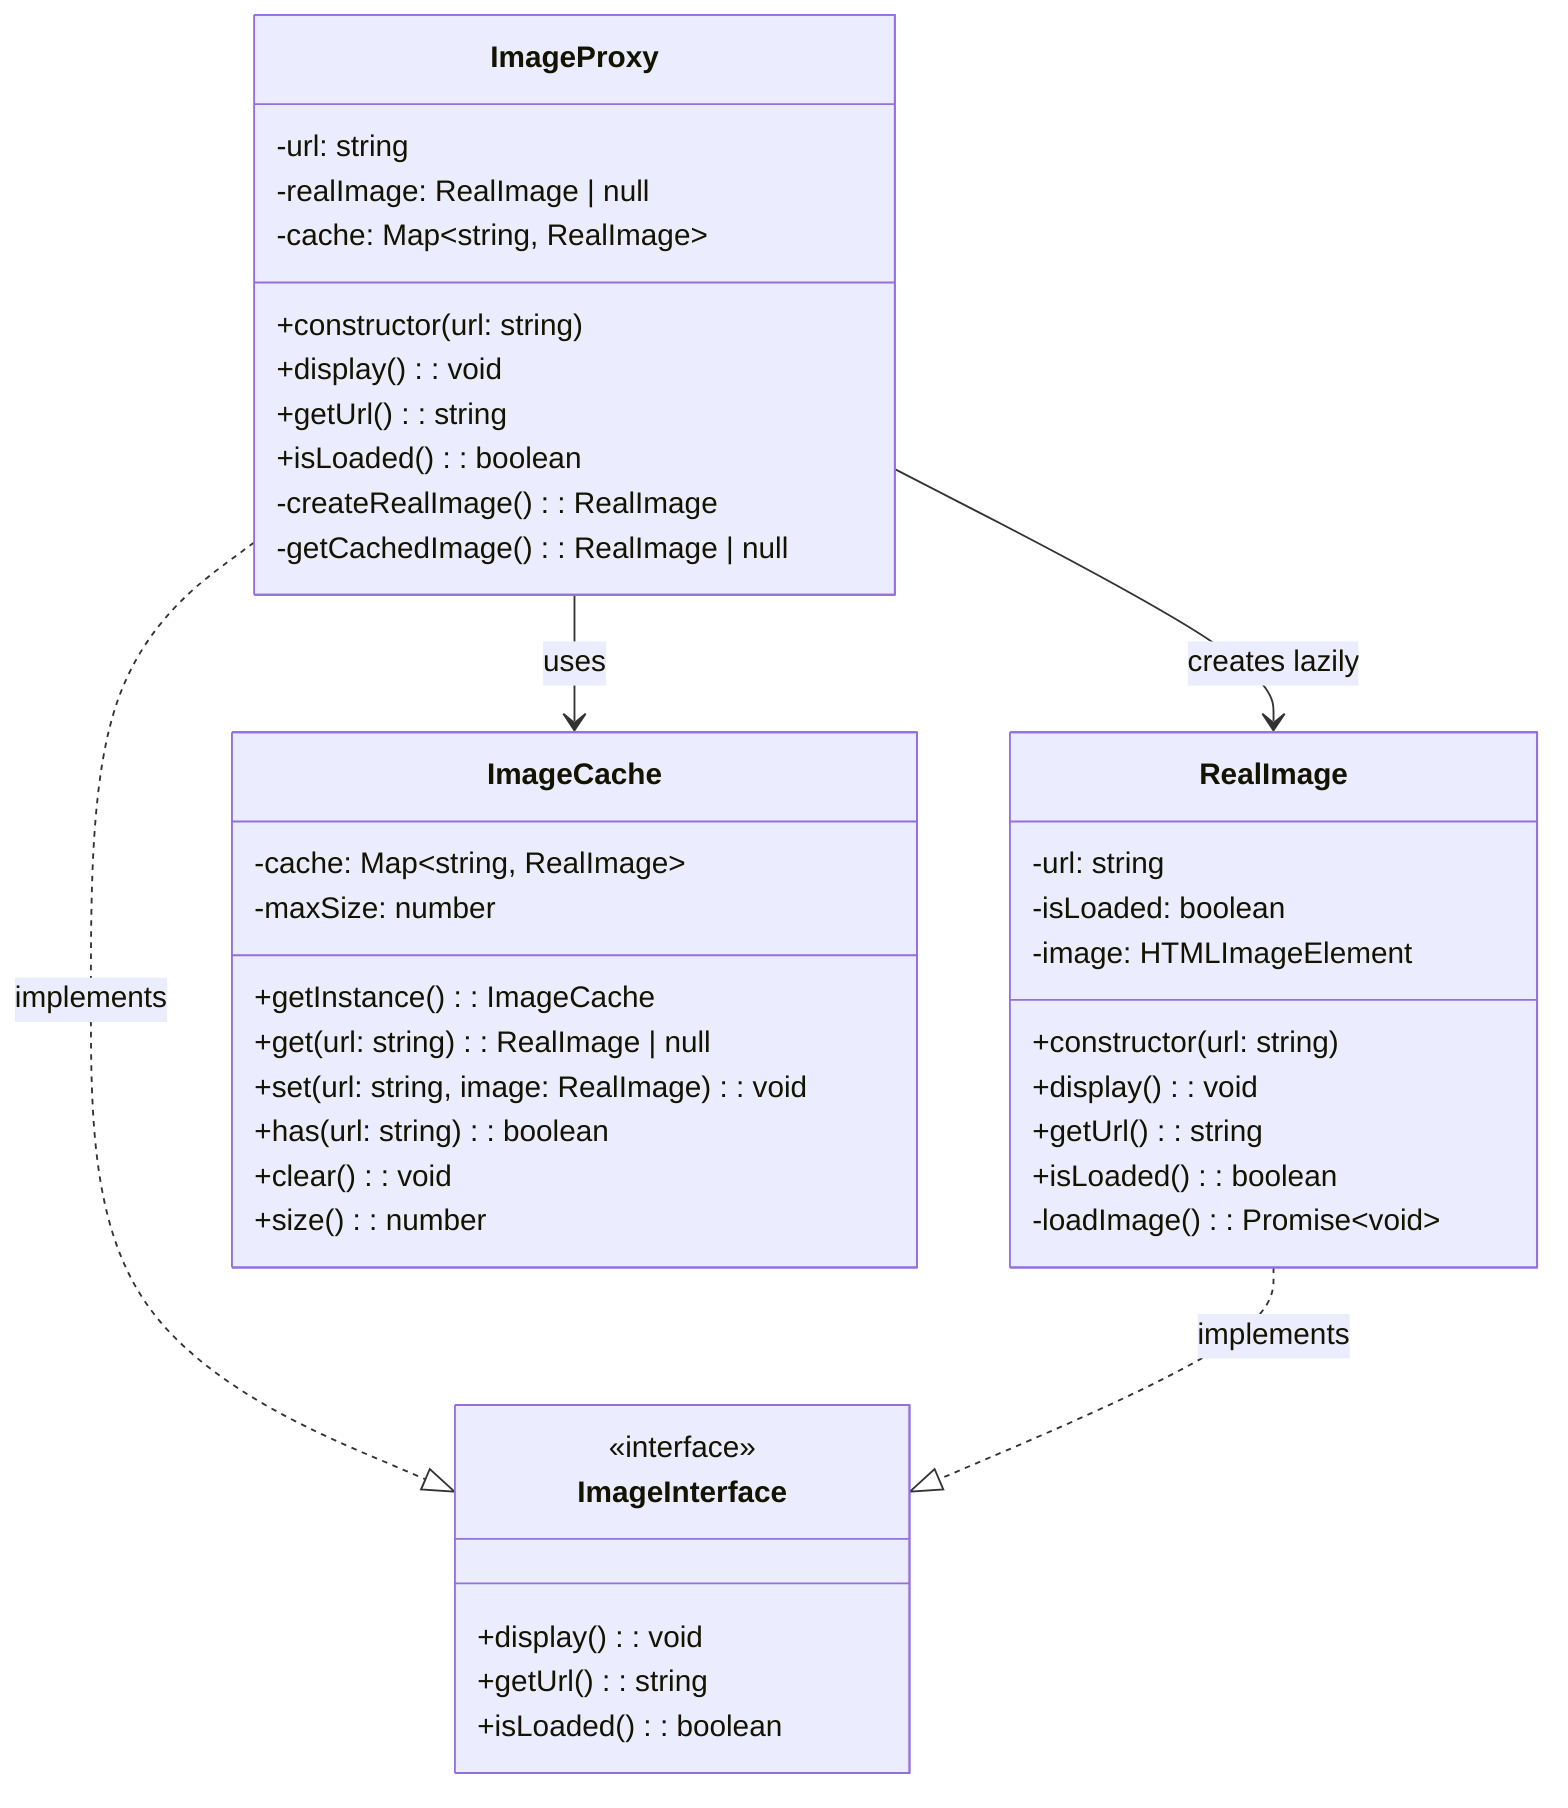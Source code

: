 classDiagram
    class ImageInterface {
        <<interface>>
        +display(): void
        +getUrl(): string
        +isLoaded(): boolean
    }

    class RealImage {
        -url: string
        -isLoaded: boolean
        -image: HTMLImageElement
        +constructor(url: string)
        +display(): void
        +getUrl(): string
        +isLoaded(): boolean
        -loadImage(): Promise~void~
    }

    class ImageProxy {
        -url: string
        -realImage: RealImage | null
        -cache: Map~string, RealImage~
        +constructor(url: string)
        +display(): void
        +getUrl(): string
        +isLoaded(): boolean
        -createRealImage(): RealImage
        -getCachedImage(): RealImage | null
    }

    ImageProxy ..|> ImageInterface : implements
    RealImage ..|> ImageInterface : implements
    ImageProxy --> RealImage : creates lazily
    ImageProxy --> ImageCache : uses

    class ImageCache {
        -cache: Map~string, RealImage~
        -maxSize: number
        +getInstance(): ImageCache
        +get(url: string): RealImage | null
        +set(url: string, image: RealImage): void
        +has(url: string): boolean
        +clear(): void
        +size(): number
    }